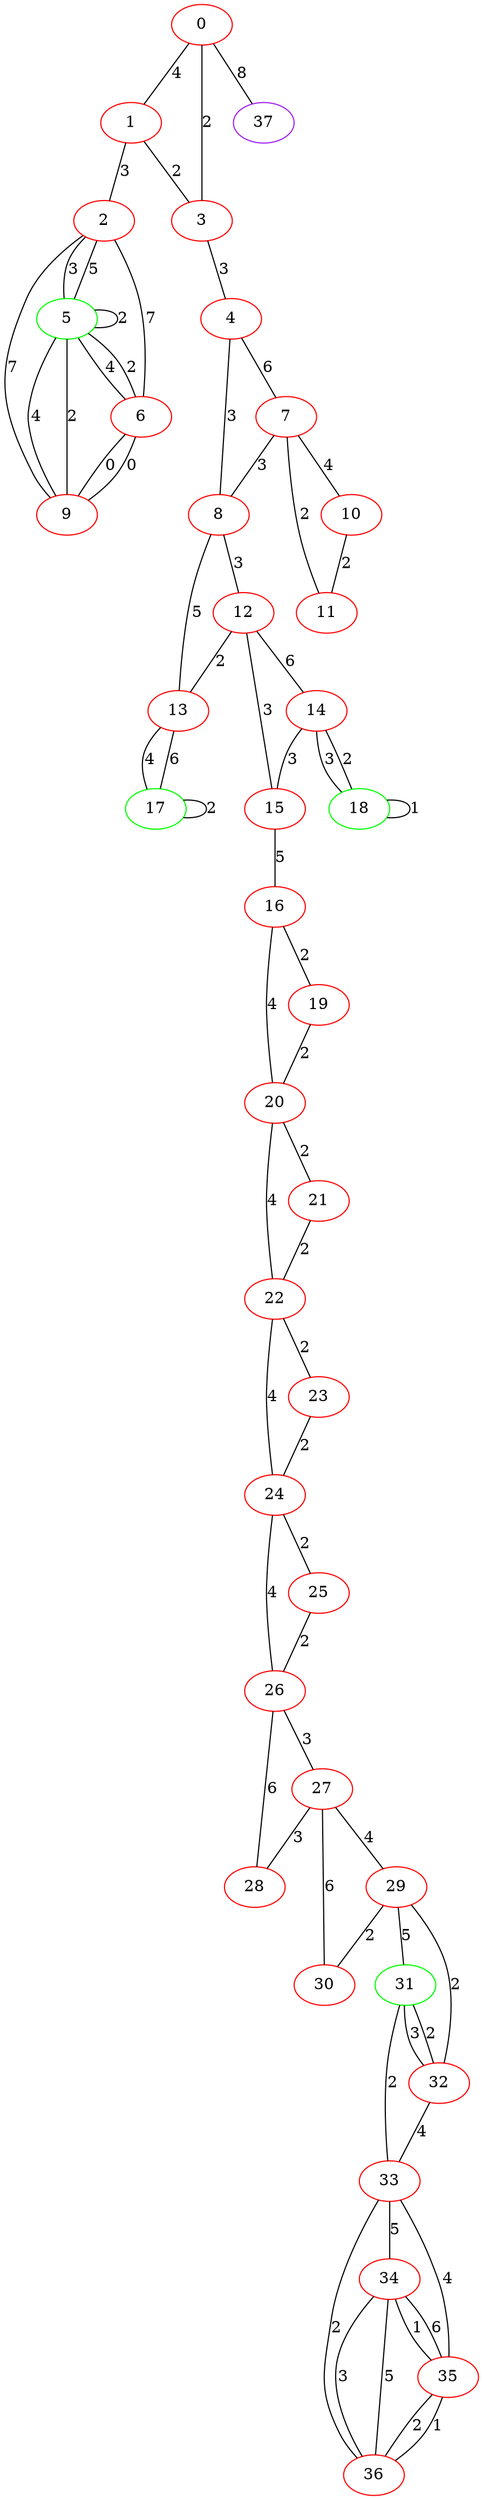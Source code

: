 graph "" {
0 [color=red, weight=1];
1 [color=red, weight=1];
2 [color=red, weight=1];
3 [color=red, weight=1];
4 [color=red, weight=1];
5 [color=green, weight=2];
6 [color=red, weight=1];
7 [color=red, weight=1];
8 [color=red, weight=1];
9 [color=red, weight=1];
10 [color=red, weight=1];
11 [color=red, weight=1];
12 [color=red, weight=1];
13 [color=red, weight=1];
14 [color=red, weight=1];
15 [color=red, weight=1];
16 [color=red, weight=1];
17 [color=green, weight=2];
18 [color=green, weight=2];
19 [color=red, weight=1];
20 [color=red, weight=1];
21 [color=red, weight=1];
22 [color=red, weight=1];
23 [color=red, weight=1];
24 [color=red, weight=1];
25 [color=red, weight=1];
26 [color=red, weight=1];
27 [color=red, weight=1];
28 [color=red, weight=1];
29 [color=red, weight=1];
30 [color=red, weight=1];
31 [color=green, weight=2];
32 [color=red, weight=1];
33 [color=red, weight=1];
34 [color=red, weight=1];
35 [color=red, weight=1];
36 [color=red, weight=1];
37 [color=purple, weight=4];
0 -- 1  [key=0, label=4];
0 -- 3  [key=0, label=2];
0 -- 37  [key=0, label=8];
1 -- 2  [key=0, label=3];
1 -- 3  [key=0, label=2];
2 -- 9  [key=0, label=7];
2 -- 5  [key=0, label=3];
2 -- 5  [key=1, label=5];
2 -- 6  [key=0, label=7];
3 -- 4  [key=0, label=3];
4 -- 8  [key=0, label=3];
4 -- 7  [key=0, label=6];
5 -- 9  [key=0, label=4];
5 -- 9  [key=1, label=2];
5 -- 5  [key=0, label=2];
5 -- 6  [key=0, label=4];
5 -- 6  [key=1, label=2];
6 -- 9  [key=0, label=0];
6 -- 9  [key=1, label=0];
7 -- 8  [key=0, label=3];
7 -- 10  [key=0, label=4];
7 -- 11  [key=0, label=2];
8 -- 12  [key=0, label=3];
8 -- 13  [key=0, label=5];
10 -- 11  [key=0, label=2];
12 -- 13  [key=0, label=2];
12 -- 14  [key=0, label=6];
12 -- 15  [key=0, label=3];
13 -- 17  [key=0, label=4];
13 -- 17  [key=1, label=6];
14 -- 18  [key=0, label=3];
14 -- 18  [key=1, label=2];
14 -- 15  [key=0, label=3];
15 -- 16  [key=0, label=5];
16 -- 19  [key=0, label=2];
16 -- 20  [key=0, label=4];
17 -- 17  [key=0, label=2];
18 -- 18  [key=0, label=1];
19 -- 20  [key=0, label=2];
20 -- 21  [key=0, label=2];
20 -- 22  [key=0, label=4];
21 -- 22  [key=0, label=2];
22 -- 24  [key=0, label=4];
22 -- 23  [key=0, label=2];
23 -- 24  [key=0, label=2];
24 -- 25  [key=0, label=2];
24 -- 26  [key=0, label=4];
25 -- 26  [key=0, label=2];
26 -- 27  [key=0, label=3];
26 -- 28  [key=0, label=6];
27 -- 28  [key=0, label=3];
27 -- 29  [key=0, label=4];
27 -- 30  [key=0, label=6];
29 -- 32  [key=0, label=2];
29 -- 30  [key=0, label=2];
29 -- 31  [key=0, label=5];
31 -- 32  [key=0, label=3];
31 -- 32  [key=1, label=2];
31 -- 33  [key=0, label=2];
32 -- 33  [key=0, label=4];
33 -- 34  [key=0, label=5];
33 -- 35  [key=0, label=4];
33 -- 36  [key=0, label=2];
34 -- 35  [key=0, label=1];
34 -- 35  [key=1, label=6];
34 -- 36  [key=0, label=3];
34 -- 36  [key=1, label=5];
35 -- 36  [key=0, label=2];
35 -- 36  [key=1, label=1];
}
